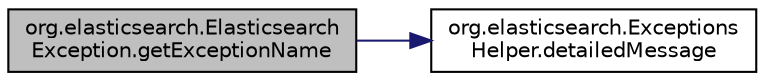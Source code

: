 digraph "org.elasticsearch.ElasticsearchException.getExceptionName"
{
  edge [fontname="Helvetica",fontsize="10",labelfontname="Helvetica",labelfontsize="10"];
  node [fontname="Helvetica",fontsize="10",shape=record];
  rankdir="LR";
  Node23 [label="org.elasticsearch.Elasticsearch\lException.getExceptionName",height=0.2,width=0.4,color="black", fillcolor="grey75", style="filled", fontcolor="black"];
  Node23 -> Node24 [color="midnightblue",fontsize="10",style="solid",fontname="Helvetica"];
  Node24 [label="org.elasticsearch.Exceptions\lHelper.detailedMessage",height=0.2,width=0.4,color="black", fillcolor="white", style="filled",URL="$classorg_1_1elasticsearch_1_1_exceptions_helper.html#a9ceadc9e3e73578bcf5ad6f14c91e6ff"];
}
